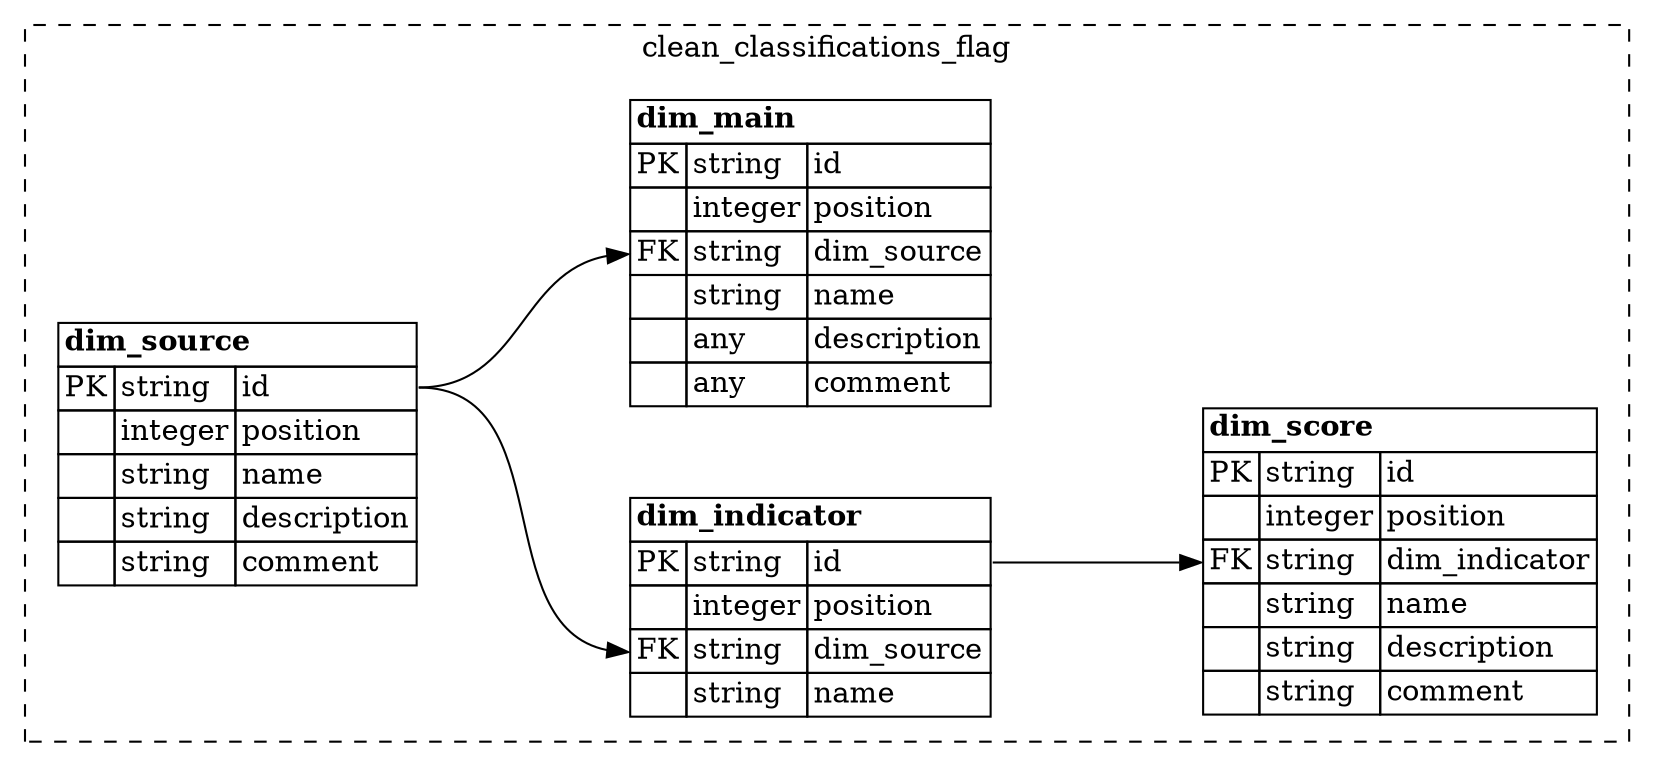 digraph G {
	graph [constraint=true layout=dot nodesep=0.5 rankdir=LR ranksep=1.2]
	subgraph cluster_clean_classifications_flag {
		graph [label=clean_classifications_flag style=dashed]
		clean_classifications_flag_dim_indicator [label=<<TABLE BORDER="0" CELLBORDER="1" CELLSPACING="0">
	<TR><TD ALIGN="LEFT" PORT="pk" COLSPAN="3" ><B>dim_indicator</B>
	</TD></TR>
	<TR><TD ALIGN="LEFT" PORT="id_left">PK</TD>
		<TD ALIGN="LEFT">string</TD>
		<TD ALIGN="LEFT" PORT="id_right">id</TD>
	</TR>
	<TR><TD ALIGN="LEFT" PORT="position_left"></TD>
		<TD ALIGN="LEFT">integer</TD>
		<TD ALIGN="LEFT" PORT="position_right">position</TD>
	</TR>
	<TR><TD ALIGN="LEFT" PORT="dim_source_left">FK</TD>
		<TD ALIGN="LEFT">string</TD>
		<TD ALIGN="LEFT" PORT="dim_source_right">dim_source</TD>
	</TR>
	<TR><TD ALIGN="LEFT" PORT="name_left"></TD>
		<TD ALIGN="LEFT">string</TD>
		<TD ALIGN="LEFT" PORT="name_right">name</TD>
	</TR>
</TABLE>> shape=none]
		clean_classifications_flag_dim_main [label=<<TABLE BORDER="0" CELLBORDER="1" CELLSPACING="0">
	<TR><TD ALIGN="LEFT" PORT="pk" COLSPAN="3" ><B>dim_main</B>
	</TD></TR>
	<TR><TD ALIGN="LEFT" PORT="id_left">PK</TD>
		<TD ALIGN="LEFT">string</TD>
		<TD ALIGN="LEFT" PORT="id_right">id</TD>
	</TR>
	<TR><TD ALIGN="LEFT" PORT="position_left"></TD>
		<TD ALIGN="LEFT">integer</TD>
		<TD ALIGN="LEFT" PORT="position_right">position</TD>
	</TR>
	<TR><TD ALIGN="LEFT" PORT="dim_source_left">FK</TD>
		<TD ALIGN="LEFT">string</TD>
		<TD ALIGN="LEFT" PORT="dim_source_right">dim_source</TD>
	</TR>
	<TR><TD ALIGN="LEFT" PORT="name_left"></TD>
		<TD ALIGN="LEFT">string</TD>
		<TD ALIGN="LEFT" PORT="name_right">name</TD>
	</TR>
	<TR><TD ALIGN="LEFT" PORT="description_left"></TD>
		<TD ALIGN="LEFT">any</TD>
		<TD ALIGN="LEFT" PORT="description_right">description</TD>
	</TR>
	<TR><TD ALIGN="LEFT" PORT="comment_left"></TD>
		<TD ALIGN="LEFT">any</TD>
		<TD ALIGN="LEFT" PORT="comment_right">comment</TD>
	</TR>
</TABLE>> shape=none]
		clean_classifications_flag_dim_score [label=<<TABLE BORDER="0" CELLBORDER="1" CELLSPACING="0">
	<TR><TD ALIGN="LEFT" PORT="pk" COLSPAN="3" ><B>dim_score</B>
	</TD></TR>
	<TR><TD ALIGN="LEFT" PORT="id_left">PK</TD>
		<TD ALIGN="LEFT">string</TD>
		<TD ALIGN="LEFT" PORT="id_right">id</TD>
	</TR>
	<TR><TD ALIGN="LEFT" PORT="position_left"></TD>
		<TD ALIGN="LEFT">integer</TD>
		<TD ALIGN="LEFT" PORT="position_right">position</TD>
	</TR>
	<TR><TD ALIGN="LEFT" PORT="dim_indicator_left">FK</TD>
		<TD ALIGN="LEFT">string</TD>
		<TD ALIGN="LEFT" PORT="dim_indicator_right">dim_indicator</TD>
	</TR>
	<TR><TD ALIGN="LEFT" PORT="name_left"></TD>
		<TD ALIGN="LEFT">string</TD>
		<TD ALIGN="LEFT" PORT="name_right">name</TD>
	</TR>
	<TR><TD ALIGN="LEFT" PORT="description_left"></TD>
		<TD ALIGN="LEFT">string</TD>
		<TD ALIGN="LEFT" PORT="description_right">description</TD>
	</TR>
	<TR><TD ALIGN="LEFT" PORT="comment_left"></TD>
		<TD ALIGN="LEFT">string</TD>
		<TD ALIGN="LEFT" PORT="comment_right">comment</TD>
	</TR>
</TABLE>> shape=none]
		clean_classifications_flag_dim_source [label=<<TABLE BORDER="0" CELLBORDER="1" CELLSPACING="0">
	<TR><TD ALIGN="LEFT" PORT="pk" COLSPAN="3" ><B>dim_source</B>
	</TD></TR>
	<TR><TD ALIGN="LEFT" PORT="id_left">PK</TD>
		<TD ALIGN="LEFT">string</TD>
		<TD ALIGN="LEFT" PORT="id_right">id</TD>
	</TR>
	<TR><TD ALIGN="LEFT" PORT="position_left"></TD>
		<TD ALIGN="LEFT">integer</TD>
		<TD ALIGN="LEFT" PORT="position_right">position</TD>
	</TR>
	<TR><TD ALIGN="LEFT" PORT="name_left"></TD>
		<TD ALIGN="LEFT">string</TD>
		<TD ALIGN="LEFT" PORT="name_right">name</TD>
	</TR>
	<TR><TD ALIGN="LEFT" PORT="description_left"></TD>
		<TD ALIGN="LEFT">string</TD>
		<TD ALIGN="LEFT" PORT="description_right">description</TD>
	</TR>
	<TR><TD ALIGN="LEFT" PORT="comment_left"></TD>
		<TD ALIGN="LEFT">string</TD>
		<TD ALIGN="LEFT" PORT="comment_right">comment</TD>
	</TR>
</TABLE>> shape=none]
	}
	clean_classifications_flag_dim_source:id_right -> clean_classifications_flag_dim_indicator:dim_source_left [dir=forward style=solid]
	clean_classifications_flag_dim_source:id_right -> clean_classifications_flag_dim_main:dim_source_left [dir=forward style=solid]
	clean_classifications_flag_dim_indicator:id_right -> clean_classifications_flag_dim_score:dim_indicator_left [dir=forward style=solid]
}
